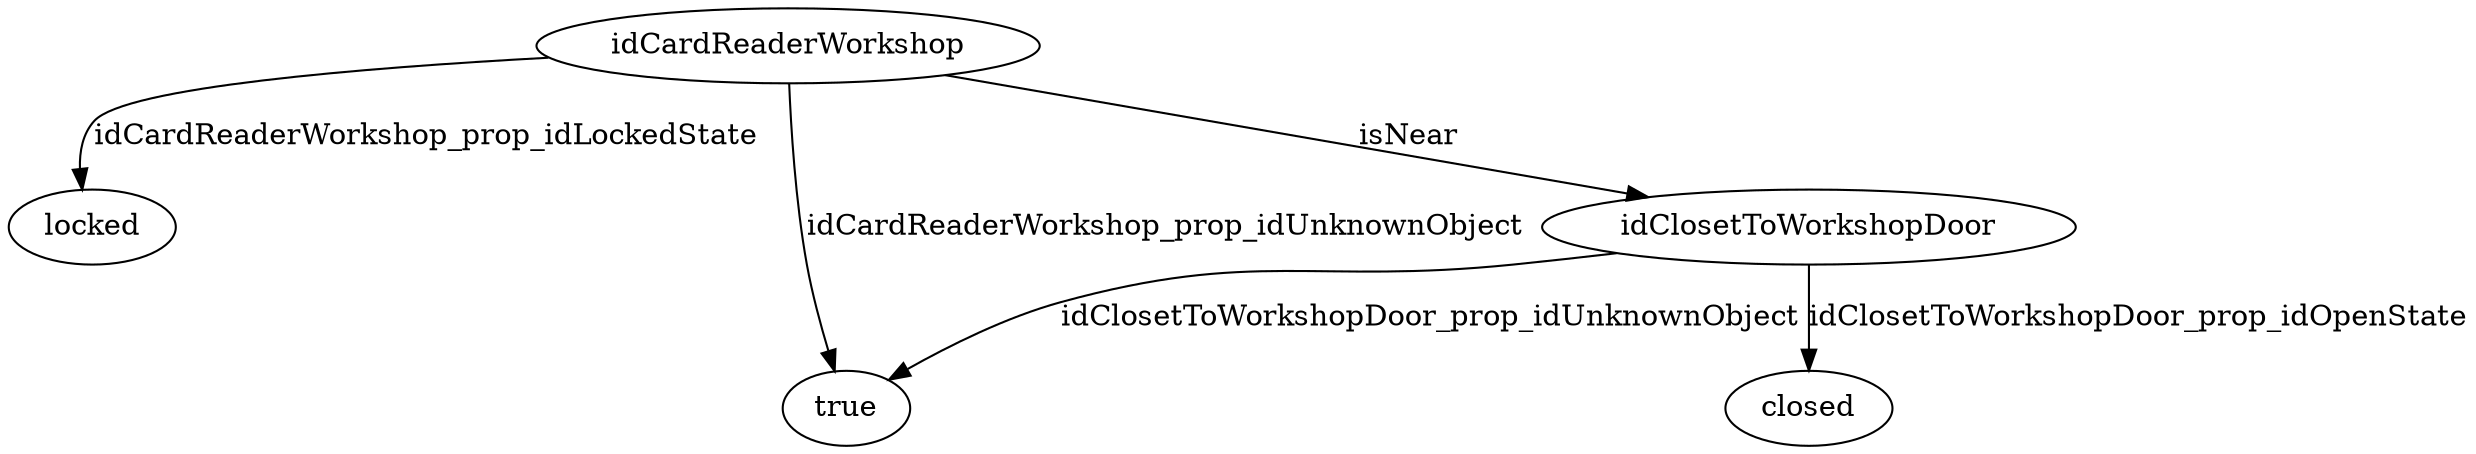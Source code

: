 strict digraph  {
idCardReaderWorkshop [node_type=entity_node, root=root];
locked;
true;
idClosetToWorkshopDoor;
closed;
idCardReaderWorkshop -> locked  [edge_type=property, label=idCardReaderWorkshop_prop_idLockedState];
idCardReaderWorkshop -> true  [edge_type=property, label=idCardReaderWorkshop_prop_idUnknownObject];
idCardReaderWorkshop -> idClosetToWorkshopDoor  [edge_type=relationship, label=isNear];
idClosetToWorkshopDoor -> closed  [edge_type=property, label=idClosetToWorkshopDoor_prop_idOpenState];
idClosetToWorkshopDoor -> true  [edge_type=property, label=idClosetToWorkshopDoor_prop_idUnknownObject];
}
